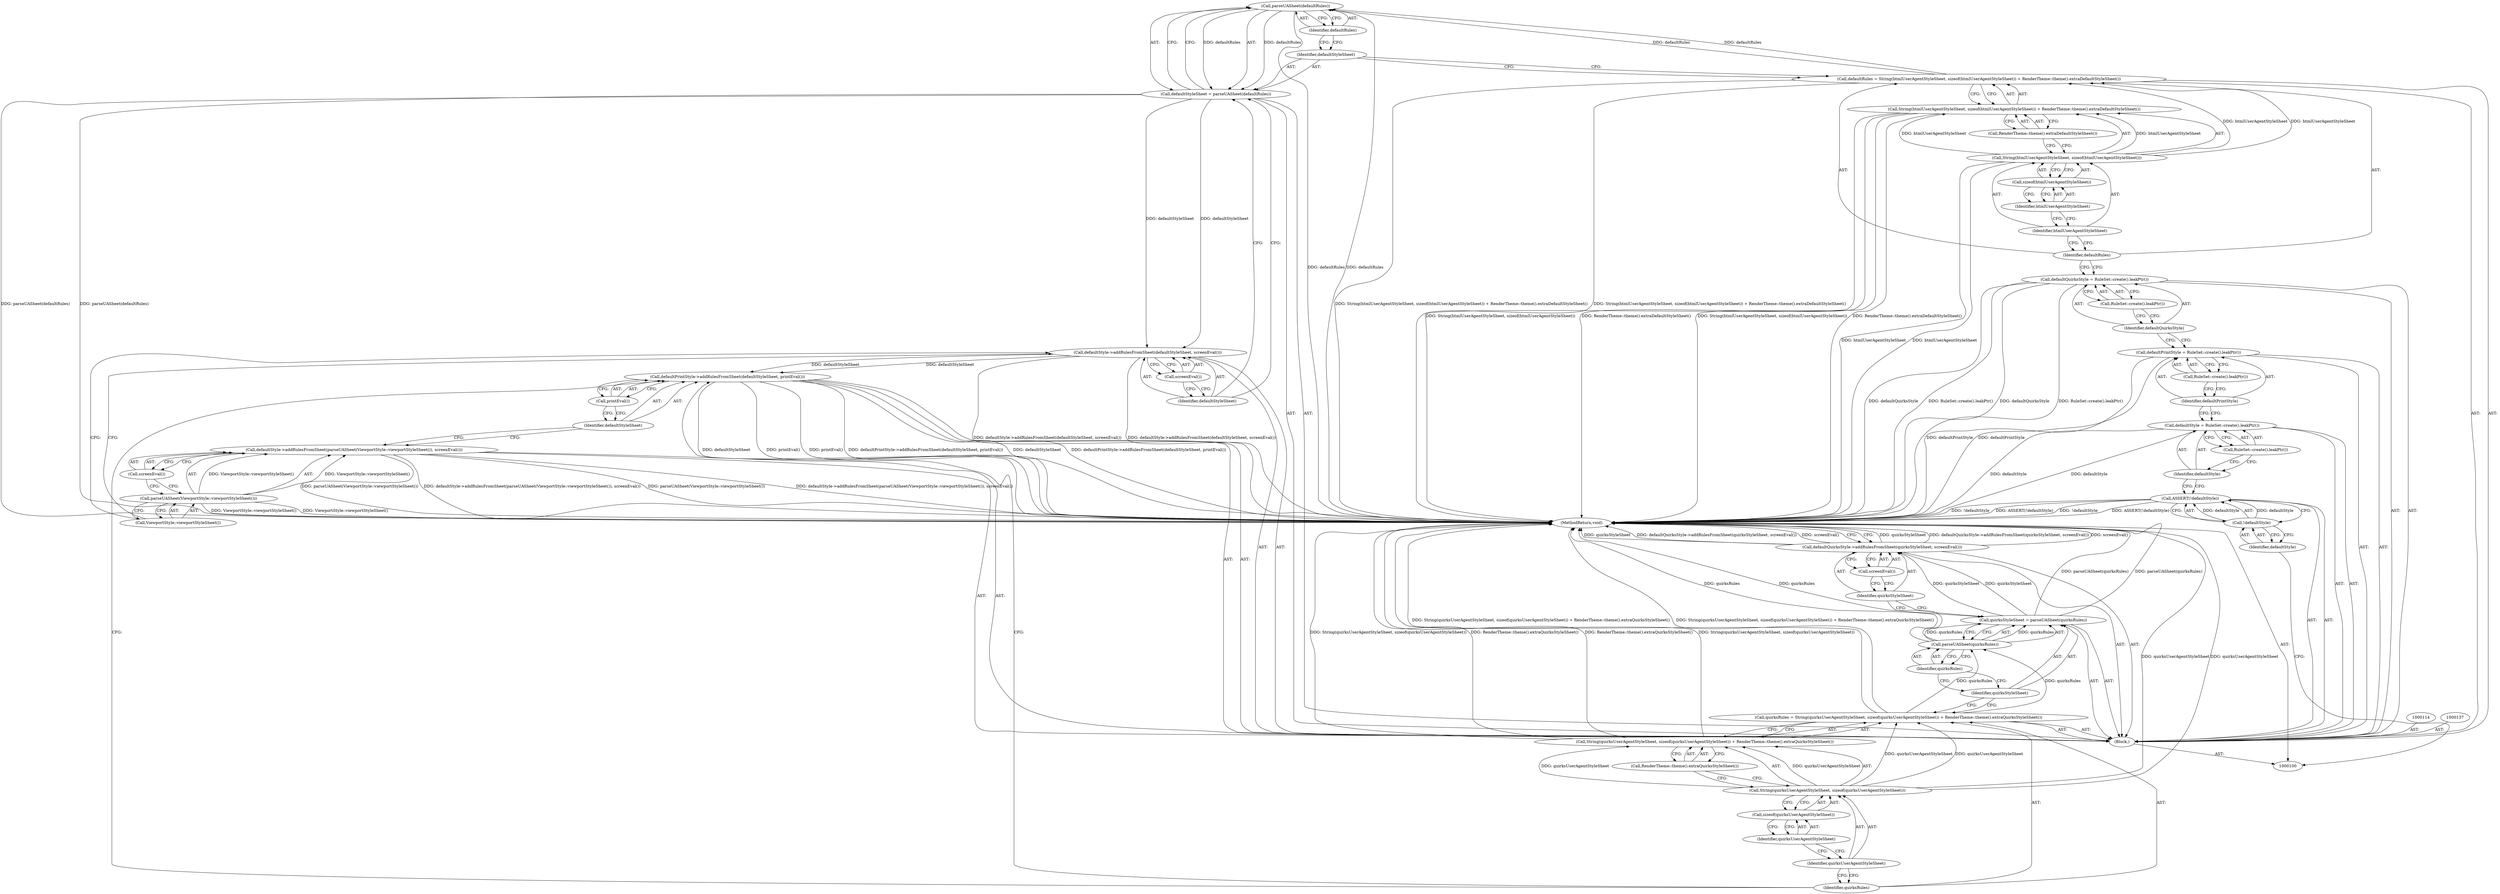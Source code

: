 digraph "0_Chrome_4d17163f4b66be517dc49019a029e5ddbd45078c_2" {
"1000125" [label="(Call,parseUASheet(defaultRules))"];
"1000126" [label="(Identifier,defaultRules)"];
"1000123" [label="(Call,defaultStyleSheet = parseUASheet(defaultRules))"];
"1000124" [label="(Identifier,defaultStyleSheet)"];
"1000128" [label="(Identifier,defaultStyleSheet)"];
"1000127" [label="(Call,defaultStyle->addRulesFromSheet(defaultStyleSheet, screenEval()))"];
"1000129" [label="(Call,screenEval())"];
"1000131" [label="(Call,parseUASheet(ViewportStyle::viewportStyleSheet()))"];
"1000130" [label="(Call,defaultStyle->addRulesFromSheet(parseUASheet(ViewportStyle::viewportStyleSheet()), screenEval()))"];
"1000132" [label="(Call,ViewportStyle::viewportStyleSheet())"];
"1000133" [label="(Call,screenEval())"];
"1000134" [label="(Call,defaultPrintStyle->addRulesFromSheet(defaultStyleSheet, printEval()))"];
"1000135" [label="(Identifier,defaultStyleSheet)"];
"1000136" [label="(Call,printEval())"];
"1000138" [label="(Call,quirksRules = String(quirksUserAgentStyleSheet, sizeof(quirksUserAgentStyleSheet)) + RenderTheme::theme().extraQuirksStyleSheet())"];
"1000139" [label="(Identifier,quirksRules)"];
"1000140" [label="(Call,String(quirksUserAgentStyleSheet, sizeof(quirksUserAgentStyleSheet)) + RenderTheme::theme().extraQuirksStyleSheet())"];
"1000141" [label="(Call,String(quirksUserAgentStyleSheet, sizeof(quirksUserAgentStyleSheet)))"];
"1000142" [label="(Identifier,quirksUserAgentStyleSheet)"];
"1000143" [label="(Call,sizeof(quirksUserAgentStyleSheet))"];
"1000144" [label="(Identifier,quirksUserAgentStyleSheet)"];
"1000145" [label="(Call,RenderTheme::theme().extraQuirksStyleSheet())"];
"1000148" [label="(Call,parseUASheet(quirksRules))"];
"1000149" [label="(Identifier,quirksRules)"];
"1000146" [label="(Call,quirksStyleSheet = parseUASheet(quirksRules))"];
"1000147" [label="(Identifier,quirksStyleSheet)"];
"1000151" [label="(Identifier,quirksStyleSheet)"];
"1000150" [label="(Call,defaultQuirksStyle->addRulesFromSheet(quirksStyleSheet, screenEval()))"];
"1000152" [label="(Call,screenEval())"];
"1000153" [label="(MethodReturn,void)"];
"1000101" [label="(Block,)"];
"1000103" [label="(Call,!defaultStyle)"];
"1000104" [label="(Identifier,defaultStyle)"];
"1000102" [label="(Call,ASSERT(!defaultStyle))"];
"1000107" [label="(Call,RuleSet::create().leakPtr())"];
"1000105" [label="(Call,defaultStyle = RuleSet::create().leakPtr())"];
"1000106" [label="(Identifier,defaultStyle)"];
"1000110" [label="(Call,RuleSet::create().leakPtr())"];
"1000108" [label="(Call,defaultPrintStyle = RuleSet::create().leakPtr())"];
"1000109" [label="(Identifier,defaultPrintStyle)"];
"1000113" [label="(Call,RuleSet::create().leakPtr())"];
"1000111" [label="(Call,defaultQuirksStyle = RuleSet::create().leakPtr())"];
"1000112" [label="(Identifier,defaultQuirksStyle)"];
"1000115" [label="(Call,defaultRules = String(htmlUserAgentStyleSheet, sizeof(htmlUserAgentStyleSheet)) + RenderTheme::theme().extraDefaultStyleSheet())"];
"1000116" [label="(Identifier,defaultRules)"];
"1000117" [label="(Call,String(htmlUserAgentStyleSheet, sizeof(htmlUserAgentStyleSheet)) + RenderTheme::theme().extraDefaultStyleSheet())"];
"1000118" [label="(Call,String(htmlUserAgentStyleSheet, sizeof(htmlUserAgentStyleSheet)))"];
"1000119" [label="(Identifier,htmlUserAgentStyleSheet)"];
"1000120" [label="(Call,sizeof(htmlUserAgentStyleSheet))"];
"1000121" [label="(Identifier,htmlUserAgentStyleSheet)"];
"1000122" [label="(Call,RenderTheme::theme().extraDefaultStyleSheet())"];
"1000125" -> "1000123"  [label="AST: "];
"1000125" -> "1000126"  [label="CFG: "];
"1000126" -> "1000125"  [label="AST: "];
"1000123" -> "1000125"  [label="CFG: "];
"1000125" -> "1000153"  [label="DDG: defaultRules"];
"1000125" -> "1000123"  [label="DDG: defaultRules"];
"1000115" -> "1000125"  [label="DDG: defaultRules"];
"1000126" -> "1000125"  [label="AST: "];
"1000126" -> "1000124"  [label="CFG: "];
"1000125" -> "1000126"  [label="CFG: "];
"1000123" -> "1000101"  [label="AST: "];
"1000123" -> "1000125"  [label="CFG: "];
"1000124" -> "1000123"  [label="AST: "];
"1000125" -> "1000123"  [label="AST: "];
"1000128" -> "1000123"  [label="CFG: "];
"1000123" -> "1000153"  [label="DDG: parseUASheet(defaultRules)"];
"1000125" -> "1000123"  [label="DDG: defaultRules"];
"1000123" -> "1000127"  [label="DDG: defaultStyleSheet"];
"1000124" -> "1000123"  [label="AST: "];
"1000124" -> "1000115"  [label="CFG: "];
"1000126" -> "1000124"  [label="CFG: "];
"1000128" -> "1000127"  [label="AST: "];
"1000128" -> "1000123"  [label="CFG: "];
"1000129" -> "1000128"  [label="CFG: "];
"1000127" -> "1000101"  [label="AST: "];
"1000127" -> "1000129"  [label="CFG: "];
"1000128" -> "1000127"  [label="AST: "];
"1000129" -> "1000127"  [label="AST: "];
"1000132" -> "1000127"  [label="CFG: "];
"1000127" -> "1000153"  [label="DDG: defaultStyle->addRulesFromSheet(defaultStyleSheet, screenEval())"];
"1000123" -> "1000127"  [label="DDG: defaultStyleSheet"];
"1000127" -> "1000134"  [label="DDG: defaultStyleSheet"];
"1000129" -> "1000127"  [label="AST: "];
"1000129" -> "1000128"  [label="CFG: "];
"1000127" -> "1000129"  [label="CFG: "];
"1000131" -> "1000130"  [label="AST: "];
"1000131" -> "1000132"  [label="CFG: "];
"1000132" -> "1000131"  [label="AST: "];
"1000133" -> "1000131"  [label="CFG: "];
"1000131" -> "1000153"  [label="DDG: ViewportStyle::viewportStyleSheet()"];
"1000131" -> "1000130"  [label="DDG: ViewportStyle::viewportStyleSheet()"];
"1000130" -> "1000101"  [label="AST: "];
"1000130" -> "1000133"  [label="CFG: "];
"1000131" -> "1000130"  [label="AST: "];
"1000133" -> "1000130"  [label="AST: "];
"1000135" -> "1000130"  [label="CFG: "];
"1000130" -> "1000153"  [label="DDG: parseUASheet(ViewportStyle::viewportStyleSheet())"];
"1000130" -> "1000153"  [label="DDG: defaultStyle->addRulesFromSheet(parseUASheet(ViewportStyle::viewportStyleSheet()), screenEval())"];
"1000131" -> "1000130"  [label="DDG: ViewportStyle::viewportStyleSheet()"];
"1000132" -> "1000131"  [label="AST: "];
"1000132" -> "1000127"  [label="CFG: "];
"1000131" -> "1000132"  [label="CFG: "];
"1000133" -> "1000130"  [label="AST: "];
"1000133" -> "1000131"  [label="CFG: "];
"1000130" -> "1000133"  [label="CFG: "];
"1000134" -> "1000101"  [label="AST: "];
"1000134" -> "1000136"  [label="CFG: "];
"1000135" -> "1000134"  [label="AST: "];
"1000136" -> "1000134"  [label="AST: "];
"1000139" -> "1000134"  [label="CFG: "];
"1000134" -> "1000153"  [label="DDG: defaultPrintStyle->addRulesFromSheet(defaultStyleSheet, printEval())"];
"1000134" -> "1000153"  [label="DDG: defaultStyleSheet"];
"1000134" -> "1000153"  [label="DDG: printEval()"];
"1000127" -> "1000134"  [label="DDG: defaultStyleSheet"];
"1000135" -> "1000134"  [label="AST: "];
"1000135" -> "1000130"  [label="CFG: "];
"1000136" -> "1000135"  [label="CFG: "];
"1000136" -> "1000134"  [label="AST: "];
"1000136" -> "1000135"  [label="CFG: "];
"1000134" -> "1000136"  [label="CFG: "];
"1000138" -> "1000101"  [label="AST: "];
"1000138" -> "1000140"  [label="CFG: "];
"1000139" -> "1000138"  [label="AST: "];
"1000140" -> "1000138"  [label="AST: "];
"1000147" -> "1000138"  [label="CFG: "];
"1000138" -> "1000153"  [label="DDG: String(quirksUserAgentStyleSheet, sizeof(quirksUserAgentStyleSheet)) + RenderTheme::theme().extraQuirksStyleSheet()"];
"1000141" -> "1000138"  [label="DDG: quirksUserAgentStyleSheet"];
"1000138" -> "1000148"  [label="DDG: quirksRules"];
"1000139" -> "1000138"  [label="AST: "];
"1000139" -> "1000134"  [label="CFG: "];
"1000142" -> "1000139"  [label="CFG: "];
"1000140" -> "1000138"  [label="AST: "];
"1000140" -> "1000145"  [label="CFG: "];
"1000141" -> "1000140"  [label="AST: "];
"1000145" -> "1000140"  [label="AST: "];
"1000138" -> "1000140"  [label="CFG: "];
"1000140" -> "1000153"  [label="DDG: String(quirksUserAgentStyleSheet, sizeof(quirksUserAgentStyleSheet))"];
"1000140" -> "1000153"  [label="DDG: RenderTheme::theme().extraQuirksStyleSheet()"];
"1000141" -> "1000140"  [label="DDG: quirksUserAgentStyleSheet"];
"1000141" -> "1000140"  [label="AST: "];
"1000141" -> "1000143"  [label="CFG: "];
"1000142" -> "1000141"  [label="AST: "];
"1000143" -> "1000141"  [label="AST: "];
"1000145" -> "1000141"  [label="CFG: "];
"1000141" -> "1000153"  [label="DDG: quirksUserAgentStyleSheet"];
"1000141" -> "1000138"  [label="DDG: quirksUserAgentStyleSheet"];
"1000141" -> "1000140"  [label="DDG: quirksUserAgentStyleSheet"];
"1000142" -> "1000141"  [label="AST: "];
"1000142" -> "1000139"  [label="CFG: "];
"1000144" -> "1000142"  [label="CFG: "];
"1000143" -> "1000141"  [label="AST: "];
"1000143" -> "1000144"  [label="CFG: "];
"1000144" -> "1000143"  [label="AST: "];
"1000141" -> "1000143"  [label="CFG: "];
"1000144" -> "1000143"  [label="AST: "];
"1000144" -> "1000142"  [label="CFG: "];
"1000143" -> "1000144"  [label="CFG: "];
"1000145" -> "1000140"  [label="AST: "];
"1000145" -> "1000141"  [label="CFG: "];
"1000140" -> "1000145"  [label="CFG: "];
"1000148" -> "1000146"  [label="AST: "];
"1000148" -> "1000149"  [label="CFG: "];
"1000149" -> "1000148"  [label="AST: "];
"1000146" -> "1000148"  [label="CFG: "];
"1000148" -> "1000153"  [label="DDG: quirksRules"];
"1000148" -> "1000146"  [label="DDG: quirksRules"];
"1000138" -> "1000148"  [label="DDG: quirksRules"];
"1000149" -> "1000148"  [label="AST: "];
"1000149" -> "1000147"  [label="CFG: "];
"1000148" -> "1000149"  [label="CFG: "];
"1000146" -> "1000101"  [label="AST: "];
"1000146" -> "1000148"  [label="CFG: "];
"1000147" -> "1000146"  [label="AST: "];
"1000148" -> "1000146"  [label="AST: "];
"1000151" -> "1000146"  [label="CFG: "];
"1000146" -> "1000153"  [label="DDG: parseUASheet(quirksRules)"];
"1000148" -> "1000146"  [label="DDG: quirksRules"];
"1000146" -> "1000150"  [label="DDG: quirksStyleSheet"];
"1000147" -> "1000146"  [label="AST: "];
"1000147" -> "1000138"  [label="CFG: "];
"1000149" -> "1000147"  [label="CFG: "];
"1000151" -> "1000150"  [label="AST: "];
"1000151" -> "1000146"  [label="CFG: "];
"1000152" -> "1000151"  [label="CFG: "];
"1000150" -> "1000101"  [label="AST: "];
"1000150" -> "1000152"  [label="CFG: "];
"1000151" -> "1000150"  [label="AST: "];
"1000152" -> "1000150"  [label="AST: "];
"1000153" -> "1000150"  [label="CFG: "];
"1000150" -> "1000153"  [label="DDG: quirksStyleSheet"];
"1000150" -> "1000153"  [label="DDG: defaultQuirksStyle->addRulesFromSheet(quirksStyleSheet, screenEval())"];
"1000150" -> "1000153"  [label="DDG: screenEval()"];
"1000146" -> "1000150"  [label="DDG: quirksStyleSheet"];
"1000152" -> "1000150"  [label="AST: "];
"1000152" -> "1000151"  [label="CFG: "];
"1000150" -> "1000152"  [label="CFG: "];
"1000153" -> "1000100"  [label="AST: "];
"1000153" -> "1000150"  [label="CFG: "];
"1000115" -> "1000153"  [label="DDG: String(htmlUserAgentStyleSheet, sizeof(htmlUserAgentStyleSheet)) + RenderTheme::theme().extraDefaultStyleSheet()"];
"1000141" -> "1000153"  [label="DDG: quirksUserAgentStyleSheet"];
"1000123" -> "1000153"  [label="DDG: parseUASheet(defaultRules)"];
"1000150" -> "1000153"  [label="DDG: quirksStyleSheet"];
"1000150" -> "1000153"  [label="DDG: defaultQuirksStyle->addRulesFromSheet(quirksStyleSheet, screenEval())"];
"1000150" -> "1000153"  [label="DDG: screenEval()"];
"1000127" -> "1000153"  [label="DDG: defaultStyle->addRulesFromSheet(defaultStyleSheet, screenEval())"];
"1000117" -> "1000153"  [label="DDG: String(htmlUserAgentStyleSheet, sizeof(htmlUserAgentStyleSheet))"];
"1000117" -> "1000153"  [label="DDG: RenderTheme::theme().extraDefaultStyleSheet()"];
"1000118" -> "1000153"  [label="DDG: htmlUserAgentStyleSheet"];
"1000130" -> "1000153"  [label="DDG: parseUASheet(ViewportStyle::viewportStyleSheet())"];
"1000130" -> "1000153"  [label="DDG: defaultStyle->addRulesFromSheet(parseUASheet(ViewportStyle::viewportStyleSheet()), screenEval())"];
"1000125" -> "1000153"  [label="DDG: defaultRules"];
"1000131" -> "1000153"  [label="DDG: ViewportStyle::viewportStyleSheet()"];
"1000140" -> "1000153"  [label="DDG: String(quirksUserAgentStyleSheet, sizeof(quirksUserAgentStyleSheet))"];
"1000140" -> "1000153"  [label="DDG: RenderTheme::theme().extraQuirksStyleSheet()"];
"1000138" -> "1000153"  [label="DDG: String(quirksUserAgentStyleSheet, sizeof(quirksUserAgentStyleSheet)) + RenderTheme::theme().extraQuirksStyleSheet()"];
"1000102" -> "1000153"  [label="DDG: !defaultStyle"];
"1000102" -> "1000153"  [label="DDG: ASSERT(!defaultStyle)"];
"1000134" -> "1000153"  [label="DDG: defaultPrintStyle->addRulesFromSheet(defaultStyleSheet, printEval())"];
"1000134" -> "1000153"  [label="DDG: defaultStyleSheet"];
"1000134" -> "1000153"  [label="DDG: printEval()"];
"1000148" -> "1000153"  [label="DDG: quirksRules"];
"1000146" -> "1000153"  [label="DDG: parseUASheet(quirksRules)"];
"1000111" -> "1000153"  [label="DDG: defaultQuirksStyle"];
"1000111" -> "1000153"  [label="DDG: RuleSet::create().leakPtr()"];
"1000105" -> "1000153"  [label="DDG: defaultStyle"];
"1000108" -> "1000153"  [label="DDG: defaultPrintStyle"];
"1000101" -> "1000100"  [label="AST: "];
"1000102" -> "1000101"  [label="AST: "];
"1000105" -> "1000101"  [label="AST: "];
"1000108" -> "1000101"  [label="AST: "];
"1000111" -> "1000101"  [label="AST: "];
"1000114" -> "1000101"  [label="AST: "];
"1000115" -> "1000101"  [label="AST: "];
"1000123" -> "1000101"  [label="AST: "];
"1000127" -> "1000101"  [label="AST: "];
"1000130" -> "1000101"  [label="AST: "];
"1000134" -> "1000101"  [label="AST: "];
"1000137" -> "1000101"  [label="AST: "];
"1000138" -> "1000101"  [label="AST: "];
"1000146" -> "1000101"  [label="AST: "];
"1000150" -> "1000101"  [label="AST: "];
"1000103" -> "1000102"  [label="AST: "];
"1000103" -> "1000104"  [label="CFG: "];
"1000104" -> "1000103"  [label="AST: "];
"1000102" -> "1000103"  [label="CFG: "];
"1000103" -> "1000102"  [label="DDG: defaultStyle"];
"1000104" -> "1000103"  [label="AST: "];
"1000104" -> "1000100"  [label="CFG: "];
"1000103" -> "1000104"  [label="CFG: "];
"1000102" -> "1000101"  [label="AST: "];
"1000102" -> "1000103"  [label="CFG: "];
"1000103" -> "1000102"  [label="AST: "];
"1000106" -> "1000102"  [label="CFG: "];
"1000102" -> "1000153"  [label="DDG: !defaultStyle"];
"1000102" -> "1000153"  [label="DDG: ASSERT(!defaultStyle)"];
"1000103" -> "1000102"  [label="DDG: defaultStyle"];
"1000107" -> "1000105"  [label="AST: "];
"1000107" -> "1000106"  [label="CFG: "];
"1000105" -> "1000107"  [label="CFG: "];
"1000105" -> "1000101"  [label="AST: "];
"1000105" -> "1000107"  [label="CFG: "];
"1000106" -> "1000105"  [label="AST: "];
"1000107" -> "1000105"  [label="AST: "];
"1000109" -> "1000105"  [label="CFG: "];
"1000105" -> "1000153"  [label="DDG: defaultStyle"];
"1000106" -> "1000105"  [label="AST: "];
"1000106" -> "1000102"  [label="CFG: "];
"1000107" -> "1000106"  [label="CFG: "];
"1000110" -> "1000108"  [label="AST: "];
"1000110" -> "1000109"  [label="CFG: "];
"1000108" -> "1000110"  [label="CFG: "];
"1000108" -> "1000101"  [label="AST: "];
"1000108" -> "1000110"  [label="CFG: "];
"1000109" -> "1000108"  [label="AST: "];
"1000110" -> "1000108"  [label="AST: "];
"1000112" -> "1000108"  [label="CFG: "];
"1000108" -> "1000153"  [label="DDG: defaultPrintStyle"];
"1000109" -> "1000108"  [label="AST: "];
"1000109" -> "1000105"  [label="CFG: "];
"1000110" -> "1000109"  [label="CFG: "];
"1000113" -> "1000111"  [label="AST: "];
"1000113" -> "1000112"  [label="CFG: "];
"1000111" -> "1000113"  [label="CFG: "];
"1000111" -> "1000101"  [label="AST: "];
"1000111" -> "1000113"  [label="CFG: "];
"1000112" -> "1000111"  [label="AST: "];
"1000113" -> "1000111"  [label="AST: "];
"1000116" -> "1000111"  [label="CFG: "];
"1000111" -> "1000153"  [label="DDG: defaultQuirksStyle"];
"1000111" -> "1000153"  [label="DDG: RuleSet::create().leakPtr()"];
"1000112" -> "1000111"  [label="AST: "];
"1000112" -> "1000108"  [label="CFG: "];
"1000113" -> "1000112"  [label="CFG: "];
"1000115" -> "1000101"  [label="AST: "];
"1000115" -> "1000117"  [label="CFG: "];
"1000116" -> "1000115"  [label="AST: "];
"1000117" -> "1000115"  [label="AST: "];
"1000124" -> "1000115"  [label="CFG: "];
"1000115" -> "1000153"  [label="DDG: String(htmlUserAgentStyleSheet, sizeof(htmlUserAgentStyleSheet)) + RenderTheme::theme().extraDefaultStyleSheet()"];
"1000118" -> "1000115"  [label="DDG: htmlUserAgentStyleSheet"];
"1000115" -> "1000125"  [label="DDG: defaultRules"];
"1000116" -> "1000115"  [label="AST: "];
"1000116" -> "1000111"  [label="CFG: "];
"1000119" -> "1000116"  [label="CFG: "];
"1000117" -> "1000115"  [label="AST: "];
"1000117" -> "1000122"  [label="CFG: "];
"1000118" -> "1000117"  [label="AST: "];
"1000122" -> "1000117"  [label="AST: "];
"1000115" -> "1000117"  [label="CFG: "];
"1000117" -> "1000153"  [label="DDG: String(htmlUserAgentStyleSheet, sizeof(htmlUserAgentStyleSheet))"];
"1000117" -> "1000153"  [label="DDG: RenderTheme::theme().extraDefaultStyleSheet()"];
"1000118" -> "1000117"  [label="DDG: htmlUserAgentStyleSheet"];
"1000118" -> "1000117"  [label="AST: "];
"1000118" -> "1000120"  [label="CFG: "];
"1000119" -> "1000118"  [label="AST: "];
"1000120" -> "1000118"  [label="AST: "];
"1000122" -> "1000118"  [label="CFG: "];
"1000118" -> "1000153"  [label="DDG: htmlUserAgentStyleSheet"];
"1000118" -> "1000115"  [label="DDG: htmlUserAgentStyleSheet"];
"1000118" -> "1000117"  [label="DDG: htmlUserAgentStyleSheet"];
"1000119" -> "1000118"  [label="AST: "];
"1000119" -> "1000116"  [label="CFG: "];
"1000121" -> "1000119"  [label="CFG: "];
"1000120" -> "1000118"  [label="AST: "];
"1000120" -> "1000121"  [label="CFG: "];
"1000121" -> "1000120"  [label="AST: "];
"1000118" -> "1000120"  [label="CFG: "];
"1000121" -> "1000120"  [label="AST: "];
"1000121" -> "1000119"  [label="CFG: "];
"1000120" -> "1000121"  [label="CFG: "];
"1000122" -> "1000117"  [label="AST: "];
"1000122" -> "1000118"  [label="CFG: "];
"1000117" -> "1000122"  [label="CFG: "];
}

